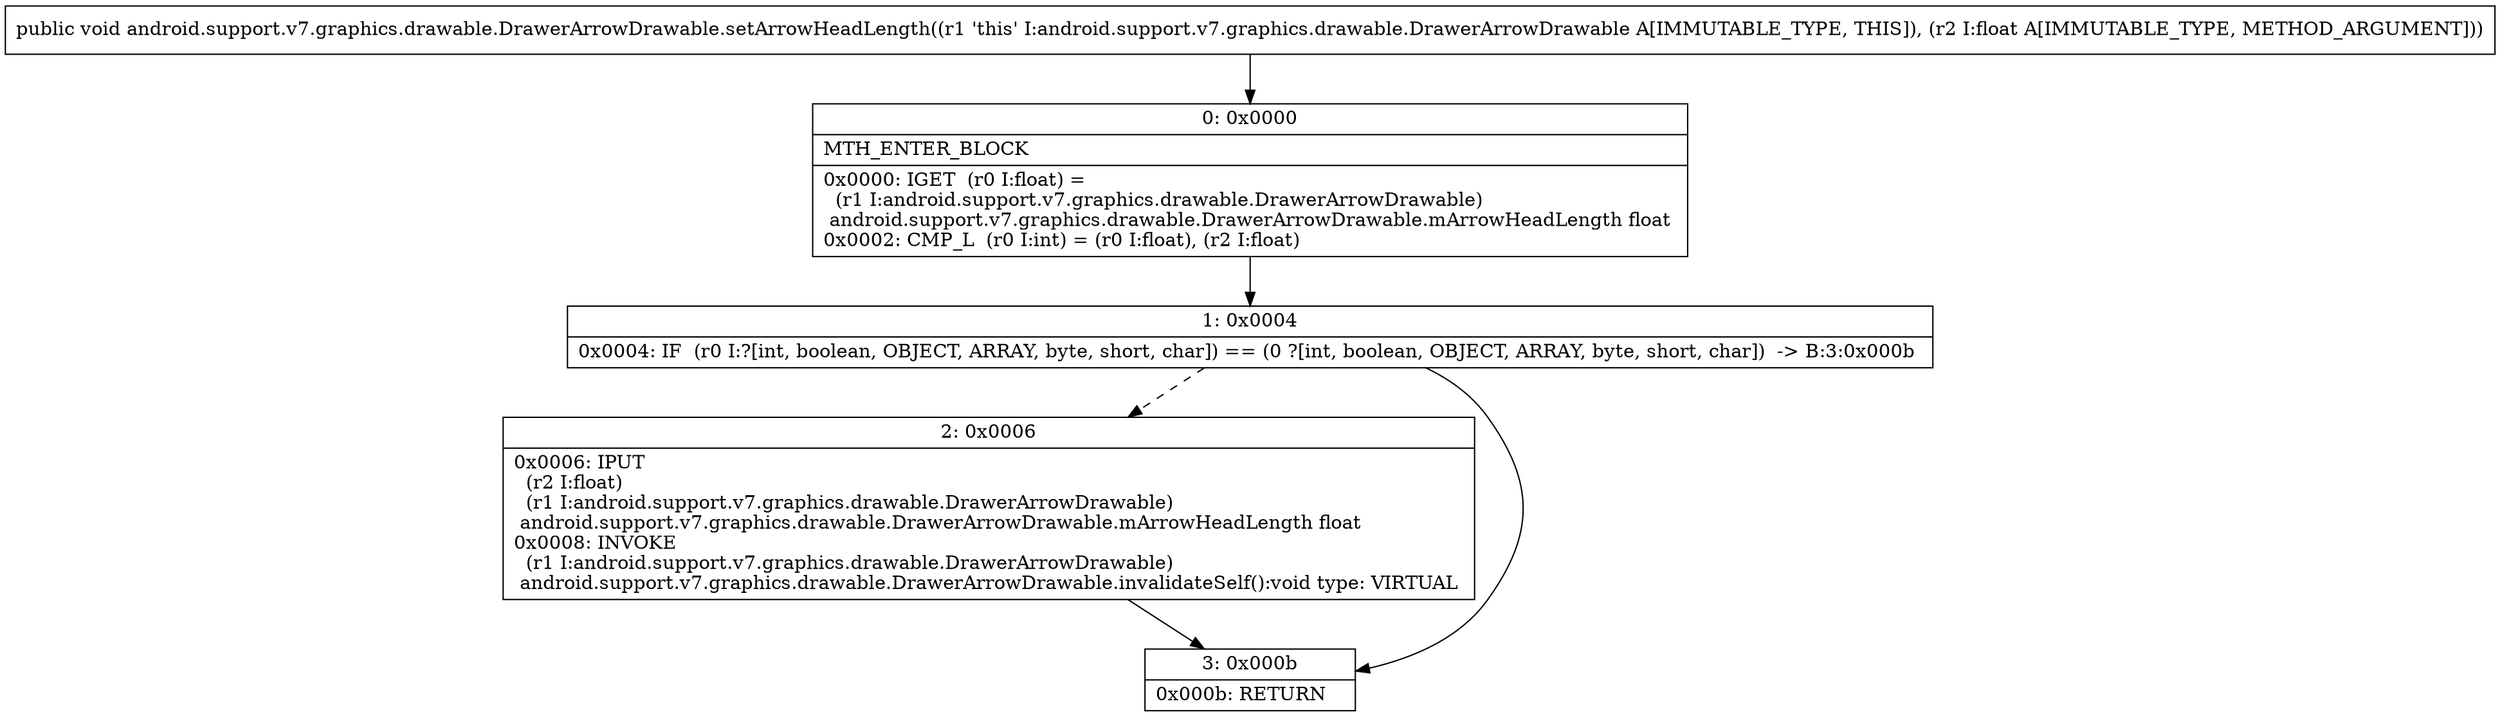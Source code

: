 digraph "CFG forandroid.support.v7.graphics.drawable.DrawerArrowDrawable.setArrowHeadLength(F)V" {
Node_0 [shape=record,label="{0\:\ 0x0000|MTH_ENTER_BLOCK\l|0x0000: IGET  (r0 I:float) = \l  (r1 I:android.support.v7.graphics.drawable.DrawerArrowDrawable)\l android.support.v7.graphics.drawable.DrawerArrowDrawable.mArrowHeadLength float \l0x0002: CMP_L  (r0 I:int) = (r0 I:float), (r2 I:float) \l}"];
Node_1 [shape=record,label="{1\:\ 0x0004|0x0004: IF  (r0 I:?[int, boolean, OBJECT, ARRAY, byte, short, char]) == (0 ?[int, boolean, OBJECT, ARRAY, byte, short, char])  \-\> B:3:0x000b \l}"];
Node_2 [shape=record,label="{2\:\ 0x0006|0x0006: IPUT  \l  (r2 I:float)\l  (r1 I:android.support.v7.graphics.drawable.DrawerArrowDrawable)\l android.support.v7.graphics.drawable.DrawerArrowDrawable.mArrowHeadLength float \l0x0008: INVOKE  \l  (r1 I:android.support.v7.graphics.drawable.DrawerArrowDrawable)\l android.support.v7.graphics.drawable.DrawerArrowDrawable.invalidateSelf():void type: VIRTUAL \l}"];
Node_3 [shape=record,label="{3\:\ 0x000b|0x000b: RETURN   \l}"];
MethodNode[shape=record,label="{public void android.support.v7.graphics.drawable.DrawerArrowDrawable.setArrowHeadLength((r1 'this' I:android.support.v7.graphics.drawable.DrawerArrowDrawable A[IMMUTABLE_TYPE, THIS]), (r2 I:float A[IMMUTABLE_TYPE, METHOD_ARGUMENT])) }"];
MethodNode -> Node_0;
Node_0 -> Node_1;
Node_1 -> Node_2[style=dashed];
Node_1 -> Node_3;
Node_2 -> Node_3;
}

